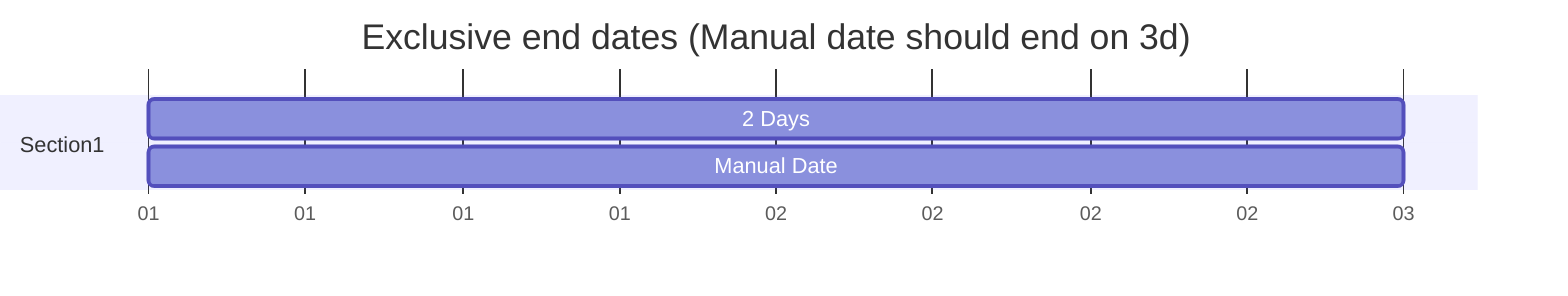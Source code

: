 gantt
    title Exclusive end dates (Manual date should end on 3d)
    dateFormat YYYY-MM-DD
    axisFormat %d
    section Section1
    2 Days: 1, 2019-01-01,2d
    Manual Date: 2, 2019-01-01,2019-01-03
